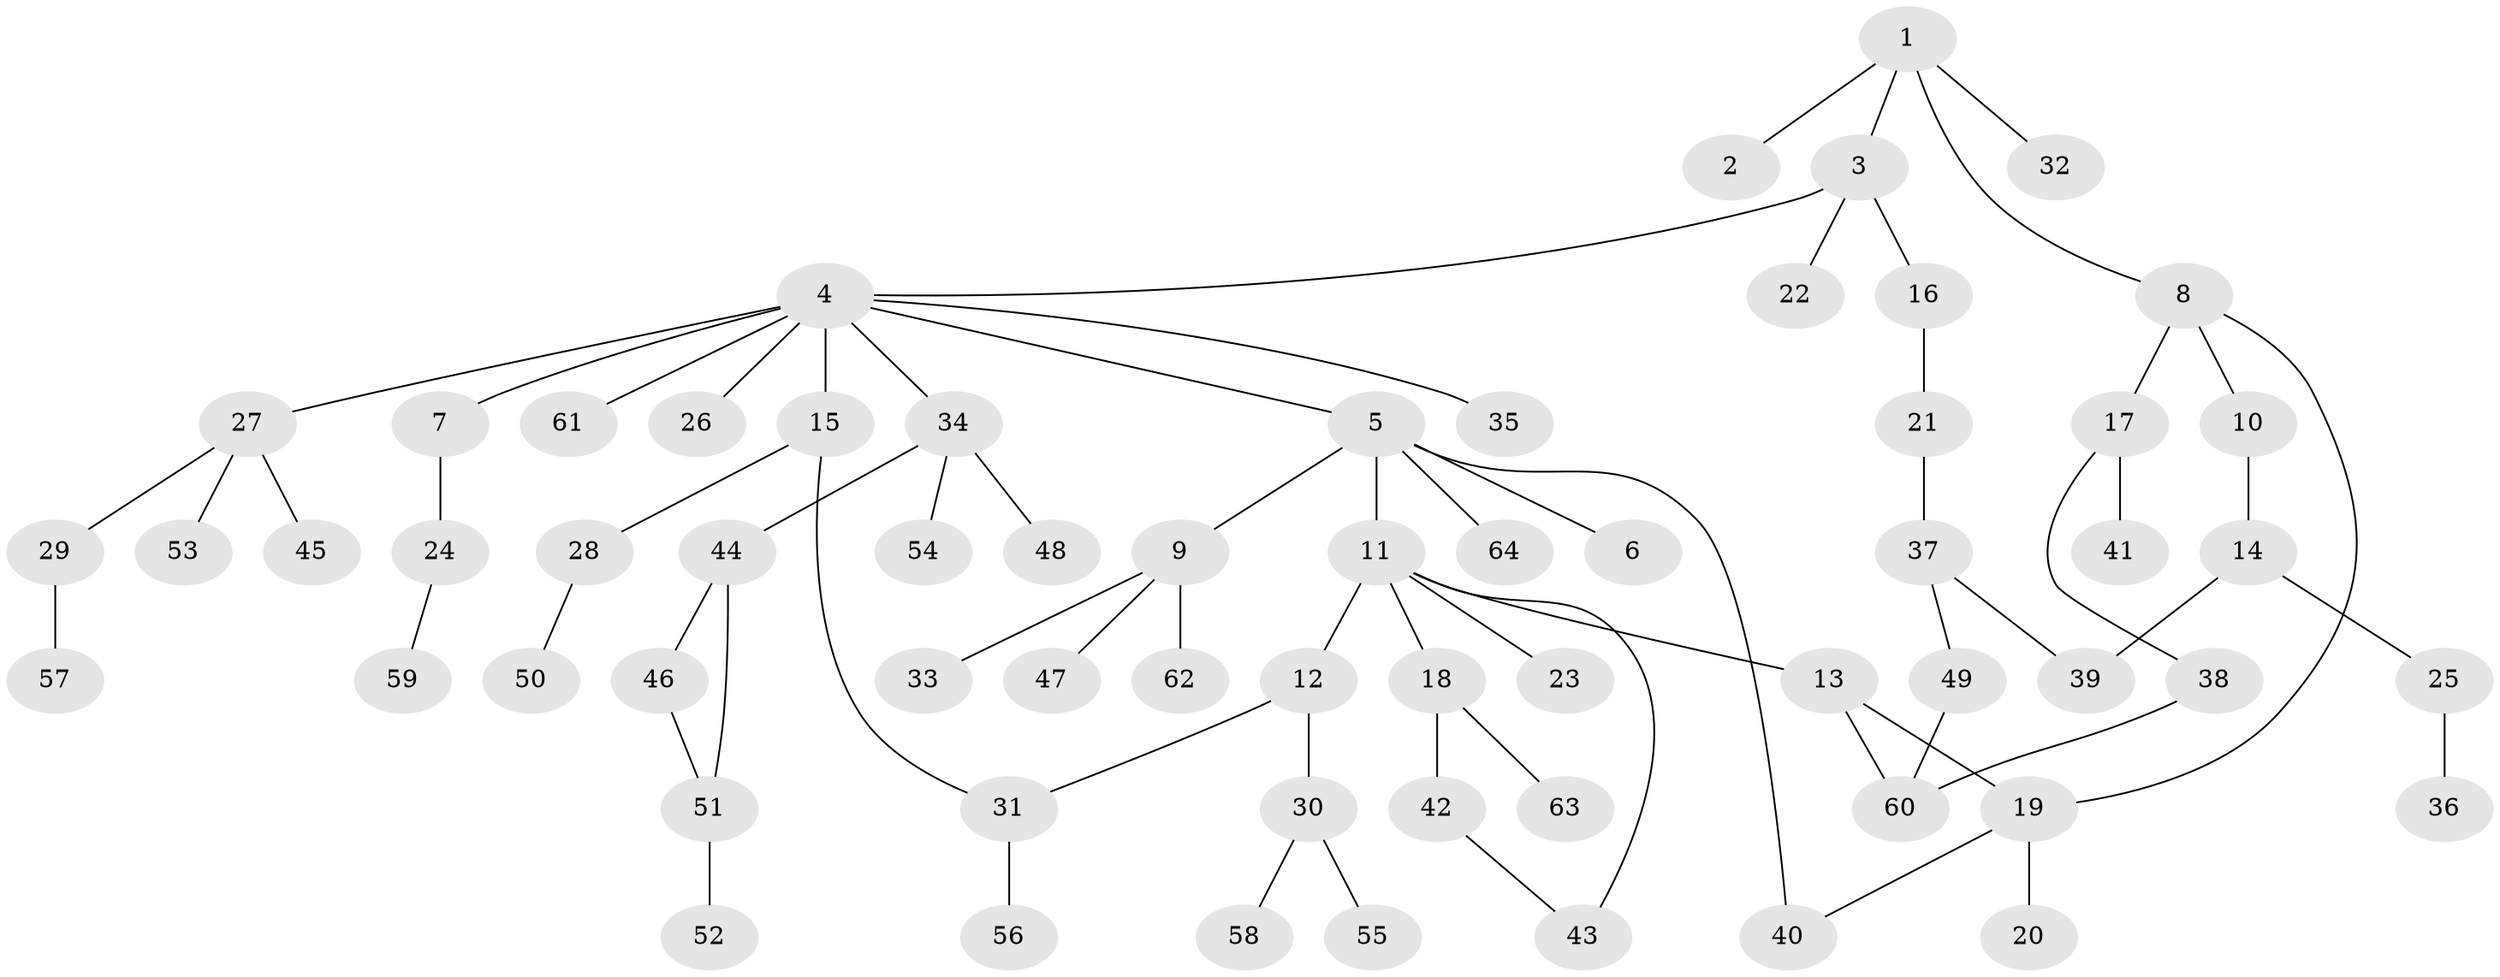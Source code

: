 // Generated by graph-tools (version 1.1) at 2025/13/03/09/25 04:13:28]
// undirected, 64 vertices, 71 edges
graph export_dot {
graph [start="1"]
  node [color=gray90,style=filled];
  1;
  2;
  3;
  4;
  5;
  6;
  7;
  8;
  9;
  10;
  11;
  12;
  13;
  14;
  15;
  16;
  17;
  18;
  19;
  20;
  21;
  22;
  23;
  24;
  25;
  26;
  27;
  28;
  29;
  30;
  31;
  32;
  33;
  34;
  35;
  36;
  37;
  38;
  39;
  40;
  41;
  42;
  43;
  44;
  45;
  46;
  47;
  48;
  49;
  50;
  51;
  52;
  53;
  54;
  55;
  56;
  57;
  58;
  59;
  60;
  61;
  62;
  63;
  64;
  1 -- 2;
  1 -- 3;
  1 -- 8;
  1 -- 32;
  3 -- 4;
  3 -- 16;
  3 -- 22;
  4 -- 5;
  4 -- 7;
  4 -- 15;
  4 -- 26;
  4 -- 27;
  4 -- 34;
  4 -- 35;
  4 -- 61;
  5 -- 6;
  5 -- 9;
  5 -- 11;
  5 -- 40;
  5 -- 64;
  7 -- 24;
  8 -- 10;
  8 -- 17;
  8 -- 19;
  9 -- 33;
  9 -- 47;
  9 -- 62;
  10 -- 14;
  11 -- 12;
  11 -- 13;
  11 -- 18;
  11 -- 23;
  11 -- 43;
  12 -- 30;
  12 -- 31;
  13 -- 60;
  13 -- 19;
  14 -- 25;
  14 -- 39;
  15 -- 28;
  15 -- 31;
  16 -- 21;
  17 -- 38;
  17 -- 41;
  18 -- 42;
  18 -- 63;
  19 -- 20;
  19 -- 40;
  21 -- 37;
  24 -- 59;
  25 -- 36;
  27 -- 29;
  27 -- 45;
  27 -- 53;
  28 -- 50;
  29 -- 57;
  30 -- 55;
  30 -- 58;
  31 -- 56;
  34 -- 44;
  34 -- 48;
  34 -- 54;
  37 -- 39;
  37 -- 49;
  38 -- 60;
  42 -- 43;
  44 -- 46;
  44 -- 51;
  46 -- 51;
  49 -- 60;
  51 -- 52;
}
